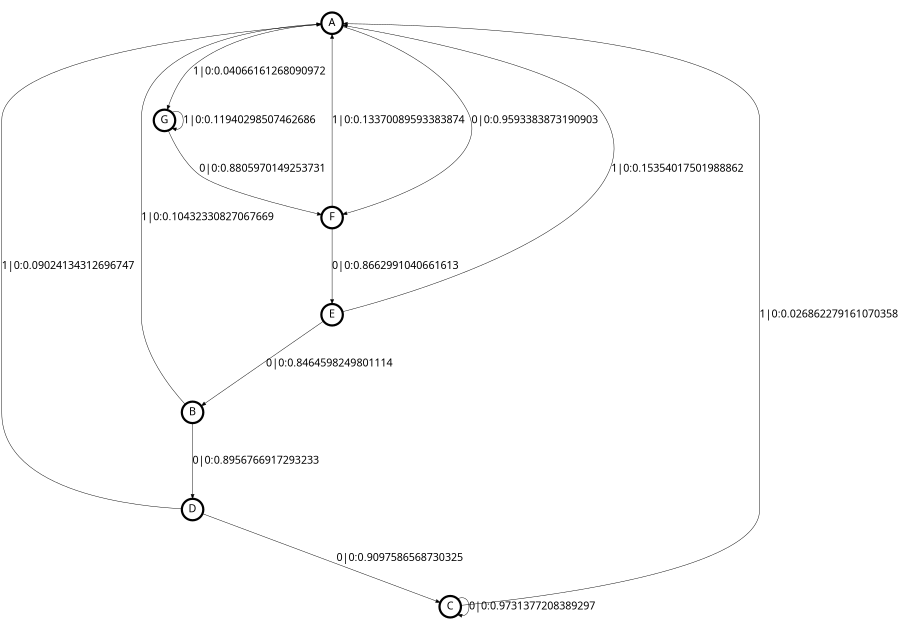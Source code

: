digraph  {
size = "6,8.5";
ratio = "fill";
node
[shape = circle];
node [fontsize = 24];
node [penwidth = 5];
edge [fontsize = 24];
node [fontname = "CMU Serif Roman"];
graph [fontname = "CMU Serif Roman"];
edge [fontname = "CMU Serif Roman"];
A -> F [label = "0|0:0.9593383873190903\l"];
A -> G [label = "1|0:0.04066161268090972\l"];
B -> A [label = "1|0:0.10432330827067669\l"];
B -> D [label = "0|0:0.8956766917293233\l"];
C -> A [label = "1|0:0.026862279161070358\l"];
C -> C [label = "0|0:0.9731377208389297\l"];
D -> A [label = "1|0:0.09024134312696747\l"];
D -> C [label = "0|0:0.9097586568730325\l"];
E -> A [label = "1|0:0.15354017501988862\l"];
E -> B [label = "0|0:0.8464598249801114\l"];
F -> A [label = "1|0:0.13370089593383874\l"];
F -> E [label = "0|0:0.8662991040661613\l"];
G -> F [label = "0|0:0.8805970149253731\l"];
G -> G [label = "1|0:0.11940298507462686\l"];
}